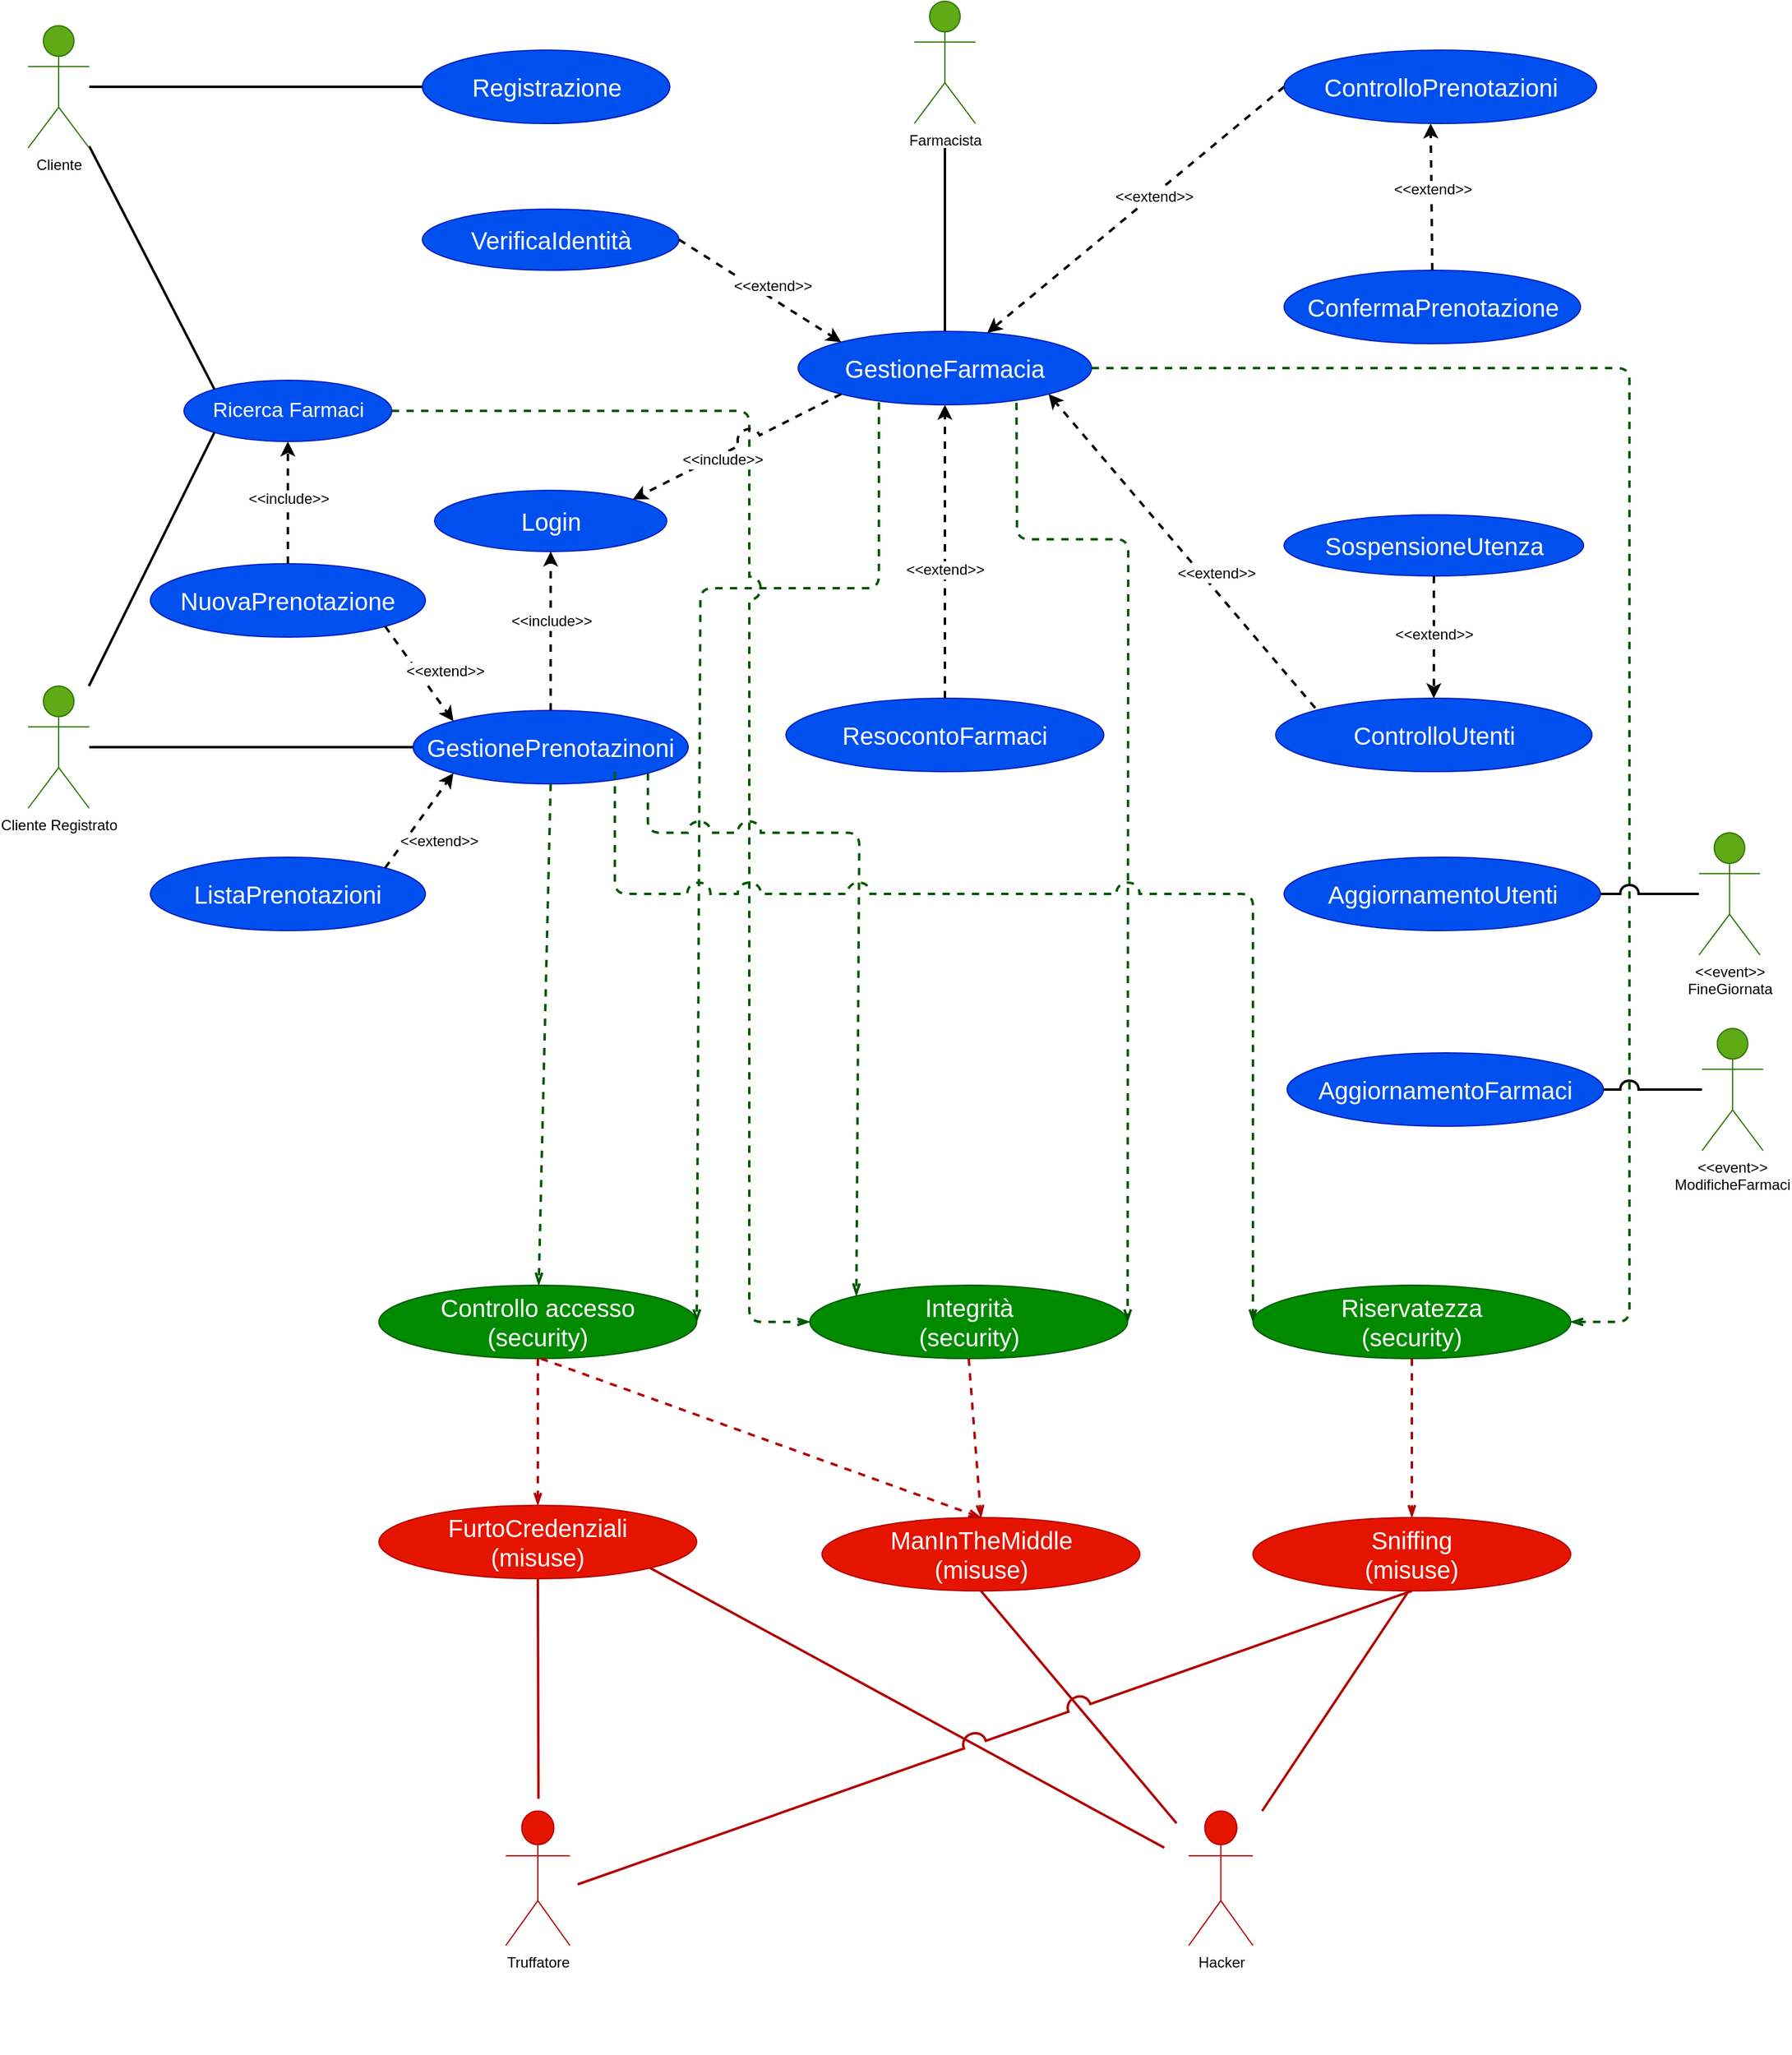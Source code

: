 <mxfile version="14.8.0" type="device"><diagram id="tvK6cBiT5HbZ4G7E3XdF" name="Sicurezza"><mxGraphModel dx="1783" dy="967" grid="1" gridSize="10" guides="1" tooltips="1" connect="1" arrows="1" fold="1" page="1" pageScale="1" pageWidth="827" pageHeight="1169" math="0" shadow="0"><root><mxCell id="-emfXJIrsEHp6i_pkIrM-0"/><mxCell id="-emfXJIrsEHp6i_pkIrM-1" parent="-emfXJIrsEHp6i_pkIrM-0"/><mxCell id="-emfXJIrsEHp6i_pkIrM-2" value="" style="endArrow=openThin;html=1;strokeWidth=2;exitX=0.275;exitY=0.967;exitDx=0;exitDy=0;fillColor=#008a00;strokeColor=#005700;exitPerimeter=0;endFill=0;jumpStyle=arc;jumpSize=17;entryX=1;entryY=0.5;entryDx=0;entryDy=0;dashed=1;" parent="-emfXJIrsEHp6i_pkIrM-1" source="-emfXJIrsEHp6i_pkIrM-6" target="-emfXJIrsEHp6i_pkIrM-37" edge="1"><mxGeometry width="50" height="50" relative="1" as="geometry"><mxPoint x="1044.675" y="887.678" as="sourcePoint"/><mxPoint x="1090" y="1190" as="targetPoint"/><Array as="points"><mxPoint x="1236" y="880"/><mxPoint x="1090" y="880"/></Array></mxGeometry></mxCell><mxCell id="-emfXJIrsEHp6i_pkIrM-3" value="" style="endArrow=openThin;html=1;strokeWidth=2;exitX=1;exitY=0.5;exitDx=0;exitDy=0;fillColor=#008a00;strokeColor=#005700;entryX=0;entryY=0.5;entryDx=0;entryDy=0;endFill=0;dashed=1;jumpStyle=arc;jumpSize=17;" parent="-emfXJIrsEHp6i_pkIrM-1" source="-emfXJIrsEHp6i_pkIrM-14" target="-emfXJIrsEHp6i_pkIrM-39" edge="1"><mxGeometry width="50" height="50" relative="1" as="geometry"><mxPoint x="1276" y="768.02" as="sourcePoint"/><mxPoint x="1099.424" y="1198.787" as="targetPoint"/><Array as="points"><mxPoint x="1130" y="735"/><mxPoint x="1130" y="1210"/><mxPoint x="1130" y="1480"/></Array></mxGeometry></mxCell><mxCell id="-emfXJIrsEHp6i_pkIrM-4" value="" style="endArrow=none;html=1;shadow=0;strokeWidth=2;fontSize=17;fontColor=#000000;exitX=0.5;exitY=0;exitDx=0;exitDy=0;fillColor=#1ba1e2;" parent="-emfXJIrsEHp6i_pkIrM-1" source="-emfXJIrsEHp6i_pkIrM-6" edge="1"><mxGeometry width="50" height="50" relative="1" as="geometry"><mxPoint x="1538.12" y="480" as="sourcePoint"/><mxPoint x="1290" y="520" as="targetPoint"/></mxGeometry></mxCell><mxCell id="-emfXJIrsEHp6i_pkIrM-5" value="&lt;font style=&quot;font-size: 20px&quot;&gt;Registrazione&lt;/font&gt;" style="ellipse;whiteSpace=wrap;html=1;fillColor=#0050ef;strokeColor=#001DBC;labelBackgroundColor=none;fontColor=#ffffff;" parent="-emfXJIrsEHp6i_pkIrM-1" vertex="1"><mxGeometry x="862.5" y="440" width="202.5" height="60" as="geometry"/></mxCell><mxCell id="-emfXJIrsEHp6i_pkIrM-6" value="GestioneFarmacia" style="ellipse;whiteSpace=wrap;html=1;labelBackgroundColor=none;fillColor=#0050ef;strokeColor=#001DBC;fontSize=20;fontColor=#ffffff;" parent="-emfXJIrsEHp6i_pkIrM-1" vertex="1"><mxGeometry x="1170" y="670" width="240" height="60" as="geometry"/></mxCell><mxCell id="-emfXJIrsEHp6i_pkIrM-7" value="GestionePrenotazinoni" style="ellipse;whiteSpace=wrap;html=1;labelBackgroundColor=none;fontSize=20;fillColor=#0050ef;strokeColor=#001DBC;fontColor=#ffffff;" parent="-emfXJIrsEHp6i_pkIrM-1" vertex="1"><mxGeometry x="855" y="980" width="225" height="60" as="geometry"/></mxCell><mxCell id="-emfXJIrsEHp6i_pkIrM-8" value="" style="endArrow=classic;html=1;shadow=0;strokeColor=#000000;strokeWidth=2;fontSize=13;dashed=1;exitX=0.5;exitY=0;exitDx=0;exitDy=0;entryX=0.5;entryY=1;entryDx=0;entryDy=0;" parent="-emfXJIrsEHp6i_pkIrM-1" source="-emfXJIrsEHp6i_pkIrM-7" target="-emfXJIrsEHp6i_pkIrM-10" edge="1"><mxGeometry width="50" height="50" relative="1" as="geometry"><mxPoint x="830" y="955" as="sourcePoint"/><mxPoint x="880" y="905" as="targetPoint"/><Array as="points"/></mxGeometry></mxCell><mxCell id="-emfXJIrsEHp6i_pkIrM-9" value="&amp;lt;&amp;lt;include&amp;gt;&amp;gt;" style="edgeLabel;html=1;align=center;verticalAlign=middle;resizable=0;points=[];fontSize=12;fontColor=#000000;" parent="-emfXJIrsEHp6i_pkIrM-8" vertex="1" connectable="0"><mxGeometry x="0.327" y="-1" relative="1" as="geometry"><mxPoint x="-1" y="13" as="offset"/></mxGeometry></mxCell><mxCell id="-emfXJIrsEHp6i_pkIrM-10" value="&lt;div&gt;Login&lt;/div&gt;" style="ellipse;whiteSpace=wrap;html=1;labelBackgroundColor=none;fontSize=20;fillColor=#0050ef;strokeColor=#001DBC;fontColor=#ffffff;" parent="-emfXJIrsEHp6i_pkIrM-1" vertex="1"><mxGeometry x="872.5" y="800" width="190" height="50" as="geometry"/></mxCell><mxCell id="-emfXJIrsEHp6i_pkIrM-11" value="VerificaIdentità" style="ellipse;whiteSpace=wrap;html=1;labelBackgroundColor=none;fontSize=20;fillColor=#0050ef;strokeColor=#001DBC;fontColor=#ffffff;" parent="-emfXJIrsEHp6i_pkIrM-1" vertex="1"><mxGeometry x="862.5" y="570" width="210" height="50" as="geometry"/></mxCell><mxCell id="-emfXJIrsEHp6i_pkIrM-12" value="" style="endArrow=classic;html=1;shadow=0;dashed=1;strokeColor=#000000;strokeWidth=2;fontSize=12;fontColor=#000000;exitX=1;exitY=0.5;exitDx=0;exitDy=0;entryX=0;entryY=0;entryDx=0;entryDy=0;" parent="-emfXJIrsEHp6i_pkIrM-1" source="-emfXJIrsEHp6i_pkIrM-11" target="-emfXJIrsEHp6i_pkIrM-6" edge="1"><mxGeometry width="50" height="50" relative="1" as="geometry"><mxPoint x="1160" y="685" as="sourcePoint"/><mxPoint x="1220" y="725" as="targetPoint"/></mxGeometry></mxCell><mxCell id="-emfXJIrsEHp6i_pkIrM-13" value="&amp;lt;&amp;lt;extend&amp;gt;&amp;gt;" style="edgeLabel;html=1;align=center;verticalAlign=middle;resizable=0;points=[];fontSize=12;fontColor=#000000;" parent="-emfXJIrsEHp6i_pkIrM-12" vertex="1" connectable="0"><mxGeometry x="-0.245" y="3" relative="1" as="geometry"><mxPoint x="25.1" y="9.15" as="offset"/></mxGeometry></mxCell><mxCell id="-emfXJIrsEHp6i_pkIrM-14" value="Ricerca Farmaci" style="ellipse;whiteSpace=wrap;html=1;labelBackgroundColor=none;fontSize=17;fillColor=#0050ef;strokeColor=#001DBC;fontColor=#ffffff;" parent="-emfXJIrsEHp6i_pkIrM-1" vertex="1"><mxGeometry x="667.5" y="710" width="170" height="50" as="geometry"/></mxCell><mxCell id="-emfXJIrsEHp6i_pkIrM-15" value="" style="endArrow=none;html=1;shadow=0;strokeWidth=2;fontSize=17;fontColor=#000000;entryX=0;entryY=1;entryDx=0;entryDy=0;fillColor=#1ba1e2;" parent="-emfXJIrsEHp6i_pkIrM-1" source="-emfXJIrsEHp6i_pkIrM-63" target="-emfXJIrsEHp6i_pkIrM-14" edge="1"><mxGeometry width="50" height="50" relative="1" as="geometry"><mxPoint x="690" y="1000" as="sourcePoint"/><mxPoint x="730" y="895" as="targetPoint"/></mxGeometry></mxCell><mxCell id="-emfXJIrsEHp6i_pkIrM-16" value="" style="endArrow=none;html=1;shadow=0;strokeWidth=2;fontSize=17;fontColor=#000000;entryX=0;entryY=0.5;entryDx=0;entryDy=0;fillColor=#1ba1e2;" parent="-emfXJIrsEHp6i_pkIrM-1" source="-emfXJIrsEHp6i_pkIrM-63" target="-emfXJIrsEHp6i_pkIrM-7" edge="1"><mxGeometry width="50" height="50" relative="1" as="geometry"><mxPoint x="690" y="1000" as="sourcePoint"/><mxPoint x="770" y="995" as="targetPoint"/></mxGeometry></mxCell><mxCell id="-emfXJIrsEHp6i_pkIrM-17" value="" style="endArrow=none;html=1;shadow=0;strokeWidth=2;fontSize=17;fontColor=#000000;exitX=0;exitY=0;exitDx=0;exitDy=0;fillColor=#1ba1e2;" parent="-emfXJIrsEHp6i_pkIrM-1" source="-emfXJIrsEHp6i_pkIrM-14" target="-emfXJIrsEHp6i_pkIrM-58" edge="1"><mxGeometry width="50" height="50" relative="1" as="geometry"><mxPoint x="730" y="625" as="sourcePoint"/><mxPoint x="680" y="475" as="targetPoint"/></mxGeometry></mxCell><mxCell id="-emfXJIrsEHp6i_pkIrM-18" value="" style="endArrow=none;html=1;shadow=0;strokeWidth=2;fontSize=17;fontColor=#000000;entryX=0;entryY=0.5;entryDx=0;entryDy=0;fillColor=#1ba1e2;" parent="-emfXJIrsEHp6i_pkIrM-1" source="-emfXJIrsEHp6i_pkIrM-58" target="-emfXJIrsEHp6i_pkIrM-5" edge="1"><mxGeometry width="50" height="50" relative="1" as="geometry"><mxPoint x="680" y="475.0" as="sourcePoint"/><mxPoint x="800" y="475" as="targetPoint"/></mxGeometry></mxCell><mxCell id="-emfXJIrsEHp6i_pkIrM-19" value="SospensioneUtenza" style="ellipse;whiteSpace=wrap;html=1;labelBackgroundColor=none;fontSize=20;fillColor=#0050ef;strokeColor=#001DBC;direction=west;fontColor=#ffffff;" parent="-emfXJIrsEHp6i_pkIrM-1" vertex="1"><mxGeometry x="1567.5" y="820" width="245" height="50" as="geometry"/></mxCell><mxCell id="-emfXJIrsEHp6i_pkIrM-21" value="ControlloUtenti" style="ellipse;whiteSpace=wrap;html=1;labelBackgroundColor=none;fontSize=20;fillColor=#0050ef;strokeColor=#001DBC;fontColor=#ffffff;" parent="-emfXJIrsEHp6i_pkIrM-1" vertex="1"><mxGeometry x="1560.62" y="970" width="258.75" height="60" as="geometry"/></mxCell><mxCell id="-emfXJIrsEHp6i_pkIrM-22" value="" style="endArrow=classic;html=1;shadow=0;strokeColor=#000000;strokeWidth=2;fontSize=20;fontColor=#000000;exitX=0.5;exitY=0;exitDx=0;exitDy=0;entryX=0.5;entryY=0;entryDx=0;entryDy=0;dashed=1;" parent="-emfXJIrsEHp6i_pkIrM-1" source="-emfXJIrsEHp6i_pkIrM-19" target="-emfXJIrsEHp6i_pkIrM-21" edge="1"><mxGeometry width="50" height="50" relative="1" as="geometry"><mxPoint x="1355.62" y="780" as="sourcePoint"/><mxPoint x="1405.62" y="730" as="targetPoint"/></mxGeometry></mxCell><mxCell id="-emfXJIrsEHp6i_pkIrM-23" value="&amp;lt;&amp;lt;extend&amp;gt;&amp;gt;" style="edgeLabel;html=1;align=center;verticalAlign=middle;resizable=0;points=[];fontSize=12;fontColor=#000000;" parent="-emfXJIrsEHp6i_pkIrM-22" vertex="1" connectable="0"><mxGeometry x="0.2" y="-1" relative="1" as="geometry"><mxPoint x="1" y="-12.35" as="offset"/></mxGeometry></mxCell><mxCell id="-emfXJIrsEHp6i_pkIrM-24" value="ResocontoFarmaci" style="ellipse;whiteSpace=wrap;html=1;fontSize=20;fillColor=#0050ef;strokeColor=#001DBC;fontColor=#ffffff;" parent="-emfXJIrsEHp6i_pkIrM-1" vertex="1"><mxGeometry x="1160" y="970" width="260" height="60" as="geometry"/></mxCell><mxCell id="-emfXJIrsEHp6i_pkIrM-25" value="" style="endArrow=classic;html=1;dashed=1;fontSize=12;exitX=0;exitY=1;exitDx=0;exitDy=0;entryX=1;entryY=0;entryDx=0;entryDy=0;strokeWidth=2;jumpStyle=arc;jumpSize=17;" parent="-emfXJIrsEHp6i_pkIrM-1" source="-emfXJIrsEHp6i_pkIrM-6" target="-emfXJIrsEHp6i_pkIrM-10" edge="1"><mxGeometry width="50" height="50" relative="1" as="geometry"><mxPoint x="1160" y="775" as="sourcePoint"/><mxPoint x="1210" y="725" as="targetPoint"/></mxGeometry></mxCell><mxCell id="-emfXJIrsEHp6i_pkIrM-26" value="&amp;lt;&amp;lt;include&amp;gt;&amp;gt;" style="edgeLabel;html=1;align=center;verticalAlign=middle;resizable=0;points=[];fontSize=12;" parent="-emfXJIrsEHp6i_pkIrM-25" vertex="1" connectable="0"><mxGeometry x="0.173" y="5" relative="1" as="geometry"><mxPoint y="-1" as="offset"/></mxGeometry></mxCell><mxCell id="-emfXJIrsEHp6i_pkIrM-27" value="" style="endArrow=classic;html=1;shadow=0;strokeColor=#000000;strokeWidth=2;fontSize=12;fontColor=#000000;exitX=0.5;exitY=0;exitDx=0;exitDy=0;entryX=0.5;entryY=1;entryDx=0;entryDy=0;dashed=1;" parent="-emfXJIrsEHp6i_pkIrM-1" source="-emfXJIrsEHp6i_pkIrM-24" target="-emfXJIrsEHp6i_pkIrM-6" edge="1"><mxGeometry width="50" height="50" relative="1" as="geometry"><mxPoint x="1240" y="778.11" as="sourcePoint"/><mxPoint x="1386.897" y="941.897" as="targetPoint"/></mxGeometry></mxCell><mxCell id="-emfXJIrsEHp6i_pkIrM-28" value="&amp;lt;&amp;lt;extend&amp;gt;&amp;gt;" style="edgeLabel;html=1;align=center;verticalAlign=middle;resizable=0;points=[];fontSize=12;fontColor=#000000;" parent="-emfXJIrsEHp6i_pkIrM-27" vertex="1" connectable="0"><mxGeometry x="-0.245" y="3" relative="1" as="geometry"><mxPoint x="3" y="-15.0" as="offset"/></mxGeometry></mxCell><mxCell id="-emfXJIrsEHp6i_pkIrM-29" value="" style="endArrow=classic;html=1;shadow=0;dashed=1;strokeColor=#000000;strokeWidth=2;fontSize=12;fontColor=#000000;exitX=0.125;exitY=0.133;exitDx=0;exitDy=0;entryX=1;entryY=1;entryDx=0;entryDy=0;exitPerimeter=0;" parent="-emfXJIrsEHp6i_pkIrM-1" source="-emfXJIrsEHp6i_pkIrM-21" target="-emfXJIrsEHp6i_pkIrM-6" edge="1"><mxGeometry width="50" height="50" relative="1" as="geometry"><mxPoint x="1470" y="800" as="sourcePoint"/><mxPoint x="1470" y="680" as="targetPoint"/></mxGeometry></mxCell><mxCell id="-emfXJIrsEHp6i_pkIrM-30" value="&amp;lt;&amp;lt;extend&amp;gt;&amp;gt;" style="edgeLabel;html=1;align=center;verticalAlign=middle;resizable=0;points=[];fontSize=12;fontColor=#000000;" parent="-emfXJIrsEHp6i_pkIrM-29" vertex="1" connectable="0"><mxGeometry x="-0.245" y="3" relative="1" as="geometry"><mxPoint x="3" y="-15.0" as="offset"/></mxGeometry></mxCell><mxCell id="-emfXJIrsEHp6i_pkIrM-31" value="ControlloPrenotazioni" style="ellipse;whiteSpace=wrap;html=1;labelBackgroundColor=none;fontSize=20;fillColor=#0050ef;strokeColor=#001DBC;direction=west;fontColor=#ffffff;" parent="-emfXJIrsEHp6i_pkIrM-1" vertex="1"><mxGeometry x="1567.5" y="440" width="255.62" height="60" as="geometry"/></mxCell><mxCell id="-emfXJIrsEHp6i_pkIrM-32" value="" style="endArrow=classic;html=1;shadow=0;strokeColor=#000000;strokeWidth=2;fontSize=13;fontColor=#000000;dashed=1;exitX=1;exitY=0.5;exitDx=0;exitDy=0;" parent="-emfXJIrsEHp6i_pkIrM-1" source="-emfXJIrsEHp6i_pkIrM-31" target="-emfXJIrsEHp6i_pkIrM-6" edge="1"><mxGeometry width="50" height="50" relative="1" as="geometry"><mxPoint x="1556.87" y="584.29" as="sourcePoint"/><mxPoint x="1399.37" y="584.29" as="targetPoint"/></mxGeometry></mxCell><mxCell id="-emfXJIrsEHp6i_pkIrM-33" value="&amp;lt;&amp;lt;extend&amp;gt;&amp;gt;" style="edgeLabel;html=1;align=center;verticalAlign=middle;resizable=0;points=[];fontSize=12;fontColor=#000000;" parent="-emfXJIrsEHp6i_pkIrM-32" vertex="1" connectable="0"><mxGeometry x="-0.312" y="-2" relative="1" as="geometry"><mxPoint x="-22" y="22" as="offset"/></mxGeometry></mxCell><mxCell id="-emfXJIrsEHp6i_pkIrM-34" value="ConfermaPrenotazione" style="ellipse;whiteSpace=wrap;html=1;labelBackgroundColor=none;fontSize=20;fillColor=#0050ef;strokeColor=#001DBC;direction=west;fontColor=#ffffff;" parent="-emfXJIrsEHp6i_pkIrM-1" vertex="1"><mxGeometry x="1567.5" y="620" width="242.5" height="60" as="geometry"/></mxCell><mxCell id="-emfXJIrsEHp6i_pkIrM-35" value="" style="endArrow=classic;html=1;shadow=0;strokeColor=#000000;strokeWidth=2;fontSize=20;fontColor=#000000;entryX=0.531;entryY=0;entryDx=0;entryDy=0;dashed=1;exitX=0.5;exitY=1;exitDx=0;exitDy=0;entryPerimeter=0;" parent="-emfXJIrsEHp6i_pkIrM-1" source="-emfXJIrsEHp6i_pkIrM-34" target="-emfXJIrsEHp6i_pkIrM-31" edge="1"><mxGeometry width="50" height="50" relative="1" as="geometry"><mxPoint x="1681.68" y="550" as="sourcePoint"/><mxPoint x="1681.68" y="490" as="targetPoint"/></mxGeometry></mxCell><mxCell id="-emfXJIrsEHp6i_pkIrM-36" value="&amp;lt;&amp;lt;extend&amp;gt;&amp;gt;" style="edgeLabel;html=1;align=center;verticalAlign=middle;resizable=0;points=[];fontSize=12;fontColor=#000000;" parent="-emfXJIrsEHp6i_pkIrM-35" vertex="1" connectable="0"><mxGeometry x="0.2" y="-1" relative="1" as="geometry"><mxPoint y="6" as="offset"/></mxGeometry></mxCell><mxCell id="-emfXJIrsEHp6i_pkIrM-37" value="Controllo accesso&lt;br&gt;(security)" style="ellipse;whiteSpace=wrap;html=1;fontSize=20;fillColor=#008a00;strokeColor=#005700;fontColor=#ffffff;" parent="-emfXJIrsEHp6i_pkIrM-1" vertex="1"><mxGeometry x="827" y="1450" width="260" height="60" as="geometry"/></mxCell><mxCell id="-emfXJIrsEHp6i_pkIrM-38" value="Riservatezza&lt;br&gt;(security)" style="ellipse;whiteSpace=wrap;html=1;fontSize=20;fillColor=#008a00;strokeColor=#005700;fontColor=#ffffff;" parent="-emfXJIrsEHp6i_pkIrM-1" vertex="1"><mxGeometry x="1542" y="1450" width="260" height="60" as="geometry"/></mxCell><mxCell id="-emfXJIrsEHp6i_pkIrM-39" value="Integrità&lt;br&gt;(security)" style="ellipse;whiteSpace=wrap;html=1;fontSize=20;fillColor=#008a00;strokeColor=#005700;fontColor=#ffffff;" parent="-emfXJIrsEHp6i_pkIrM-1" vertex="1"><mxGeometry x="1179.5" y="1450" width="260" height="60" as="geometry"/></mxCell><mxCell id="-emfXJIrsEHp6i_pkIrM-40" value="" style="endArrow=openThin;html=1;strokeWidth=2;exitX=0.5;exitY=1;exitDx=0;exitDy=0;fillColor=#008a00;strokeColor=#005700;endFill=0;jumpStyle=arc;dashed=1;jumpSize=17;" parent="-emfXJIrsEHp6i_pkIrM-1" source="-emfXJIrsEHp6i_pkIrM-7" target="-emfXJIrsEHp6i_pkIrM-37" edge="1"><mxGeometry width="50" height="50" relative="1" as="geometry"><mxPoint x="1246" y="738.02" as="sourcePoint"/><mxPoint x="1069.424" y="1168.787" as="targetPoint"/></mxGeometry></mxCell><mxCell id="-emfXJIrsEHp6i_pkIrM-41" value="" style="endArrow=openThin;html=1;strokeWidth=2;exitX=1;exitY=0.5;exitDx=0;exitDy=0;fillColor=#008a00;strokeColor=#005700;endFill=0;jumpStyle=arc;dashed=1;jumpSize=17;entryX=1;entryY=0.5;entryDx=0;entryDy=0;" parent="-emfXJIrsEHp6i_pkIrM-1" source="-emfXJIrsEHp6i_pkIrM-6" edge="1" target="-emfXJIrsEHp6i_pkIrM-38"><mxGeometry width="50" height="50" relative="1" as="geometry"><mxPoint x="1340.58" y="719.23" as="sourcePoint"/><mxPoint x="1813" y="1210" as="targetPoint"/><Array as="points"><mxPoint x="1850" y="700"/><mxPoint x="1850" y="1080"/><mxPoint x="1850" y="1480"/></Array></mxGeometry></mxCell><mxCell id="-emfXJIrsEHp6i_pkIrM-42" value="" style="endArrow=openThin;html=1;strokeWidth=2;fillColor=#008a00;strokeColor=#005700;entryX=1;entryY=0.5;entryDx=0;entryDy=0;endFill=0;jumpStyle=arc;dashed=1;jumpSize=17;exitX=0.744;exitY=0.972;exitDx=0;exitDy=0;exitPerimeter=0;" parent="-emfXJIrsEHp6i_pkIrM-1" source="-emfXJIrsEHp6i_pkIrM-6" target="-emfXJIrsEHp6i_pkIrM-39" edge="1"><mxGeometry width="50" height="50" relative="1" as="geometry"><mxPoint x="1340" y="840" as="sourcePoint"/><mxPoint x="1390.924" y="1160.767" as="targetPoint"/><Array as="points"><mxPoint x="1349" y="840"/><mxPoint x="1440" y="840"/></Array></mxGeometry></mxCell><mxCell id="-emfXJIrsEHp6i_pkIrM-43" value="Sniffing&lt;br&gt;(misuse)" style="ellipse;whiteSpace=wrap;html=1;fontSize=20;fillColor=#e51400;strokeColor=#B20000;fontColor=#ffffff;" parent="-emfXJIrsEHp6i_pkIrM-1" vertex="1"><mxGeometry x="1542" y="1640" width="260" height="60" as="geometry"/></mxCell><mxCell id="-emfXJIrsEHp6i_pkIrM-44" value="ManInTheMiddle&lt;br&gt;(misuse)" style="ellipse;whiteSpace=wrap;html=1;fontSize=20;fillColor=#e51400;strokeColor=#B20000;fontColor=#ffffff;" parent="-emfXJIrsEHp6i_pkIrM-1" vertex="1"><mxGeometry x="1189.5" y="1640" width="260" height="60" as="geometry"/></mxCell><mxCell id="-emfXJIrsEHp6i_pkIrM-45" value="FurtoCredenziali&lt;br&gt;(misuse)" style="ellipse;whiteSpace=wrap;html=1;fontSize=20;fillColor=#e51400;strokeColor=#B20000;fontColor=#ffffff;" parent="-emfXJIrsEHp6i_pkIrM-1" vertex="1"><mxGeometry x="827" y="1630" width="260" height="60" as="geometry"/></mxCell><mxCell id="-emfXJIrsEHp6i_pkIrM-46" value="" style="endArrow=openThin;html=1;strokeWidth=2;exitX=0.5;exitY=1;exitDx=0;exitDy=0;fillColor=#e51400;strokeColor=#B20000;entryX=0.5;entryY=0;entryDx=0;entryDy=0;endFill=0;jumpStyle=arc;dashed=1;jumpSize=17;" parent="-emfXJIrsEHp6i_pkIrM-1" source="-emfXJIrsEHp6i_pkIrM-38" target="-emfXJIrsEHp6i_pkIrM-43" edge="1"><mxGeometry width="50" height="50" relative="1" as="geometry"><mxPoint x="988.292" y="1522.47" as="sourcePoint"/><mxPoint x="1159.496" y="1689.997" as="targetPoint"/></mxGeometry></mxCell><mxCell id="-emfXJIrsEHp6i_pkIrM-47" value="" style="endArrow=none;html=1;strokeWidth=2;exitX=0.5;exitY=1;exitDx=0;exitDy=0;fillColor=#e51400;strokeColor=#B20000;endFill=0;" parent="-emfXJIrsEHp6i_pkIrM-1" source="-emfXJIrsEHp6i_pkIrM-45" edge="1"><mxGeometry width="50" height="50" relative="1" as="geometry"><mxPoint x="759.502" y="1700.0" as="sourcePoint"/><mxPoint x="957.5" y="1870" as="targetPoint"/></mxGeometry></mxCell><mxCell id="-emfXJIrsEHp6i_pkIrM-48" value="" style="endArrow=none;html=1;strokeWidth=2;exitX=1;exitY=1;exitDx=0;exitDy=0;fillColor=#e51400;strokeColor=#B20000;endFill=0;jumpStyle=arc;jumpSize=11;" parent="-emfXJIrsEHp6i_pkIrM-1" source="-emfXJIrsEHp6i_pkIrM-45" edge="1"><mxGeometry width="50" height="50" relative="1" as="geometry"><mxPoint x="1109.5" y="1700" as="sourcePoint"/><mxPoint x="1469.5" y="1910" as="targetPoint"/></mxGeometry></mxCell><mxCell id="-emfXJIrsEHp6i_pkIrM-49" value="" style="endArrow=openThin;html=1;strokeWidth=2;exitX=0.5;exitY=1;exitDx=0;exitDy=0;fillColor=#e51400;strokeColor=#B20000;entryX=0.5;entryY=0;entryDx=0;entryDy=0;endFill=0;jumpStyle=arc;dashed=1;jumpSize=17;" parent="-emfXJIrsEHp6i_pkIrM-1" source="-emfXJIrsEHp6i_pkIrM-37" target="-emfXJIrsEHp6i_pkIrM-45" edge="1"><mxGeometry width="50" height="50" relative="1" as="geometry"><mxPoint x="949.5" y="1510" as="sourcePoint"/><mxPoint x="1319.5" y="1640" as="targetPoint"/></mxGeometry></mxCell><mxCell id="-emfXJIrsEHp6i_pkIrM-50" value="" style="endArrow=openThin;html=1;strokeWidth=2;fillColor=#e51400;strokeColor=#B20000;entryX=0.5;entryY=0;entryDx=0;entryDy=0;endFill=0;jumpStyle=arc;dashed=1;jumpSize=17;" parent="-emfXJIrsEHp6i_pkIrM-1" target="-emfXJIrsEHp6i_pkIrM-44" edge="1"><mxGeometry width="50" height="50" relative="1" as="geometry"><mxPoint x="959.5" y="1510" as="sourcePoint"/><mxPoint x="1330.5" y="1640" as="targetPoint"/></mxGeometry></mxCell><mxCell id="-emfXJIrsEHp6i_pkIrM-51" value="" style="endArrow=none;html=1;strokeWidth=2;fillColor=#e51400;strokeColor=#B20000;endFill=0;exitX=0.5;exitY=1;exitDx=0;exitDy=0;jumpStyle=arc;" parent="-emfXJIrsEHp6i_pkIrM-1" source="-emfXJIrsEHp6i_pkIrM-44" edge="1"><mxGeometry width="50" height="50" relative="1" as="geometry"><mxPoint x="1289.5" y="1740" as="sourcePoint"/><mxPoint x="1479.5" y="1890" as="targetPoint"/></mxGeometry></mxCell><mxCell id="-emfXJIrsEHp6i_pkIrM-52" value="" style="endArrow=none;html=1;strokeWidth=2;exitX=0.5;exitY=1;exitDx=0;exitDy=0;fillColor=#e51400;strokeColor=#B20000;endFill=0;jumpStyle=arc;jumpSize=17;" parent="-emfXJIrsEHp6i_pkIrM-1" source="-emfXJIrsEHp6i_pkIrM-43" edge="1"><mxGeometry width="50" height="50" relative="1" as="geometry"><mxPoint x="1058.924" y="1691.213" as="sourcePoint"/><mxPoint x="989.5" y="1940" as="targetPoint"/></mxGeometry></mxCell><mxCell id="-emfXJIrsEHp6i_pkIrM-53" value="" style="endArrow=openThin;html=1;strokeWidth=2;fillColor=#e51400;strokeColor=#B20000;endFill=0;exitX=0.5;exitY=1;exitDx=0;exitDy=0;jumpStyle=arc;dashed=1;jumpSize=17;" parent="-emfXJIrsEHp6i_pkIrM-1" source="-emfXJIrsEHp6i_pkIrM-39" edge="1"><mxGeometry width="50" height="50" relative="1" as="geometry"><mxPoint x="1339.5" y="1530" as="sourcePoint"/><mxPoint x="1319.5" y="1640" as="targetPoint"/></mxGeometry></mxCell><mxCell id="-emfXJIrsEHp6i_pkIrM-54" value="Truffatore" style="shape=umlActor;verticalLabelPosition=bottom;verticalAlign=top;html=1;outlineConnect=0;labelBackgroundColor=none;fillColor=#e51400;strokeColor=#B20000;" parent="-emfXJIrsEHp6i_pkIrM-1" vertex="1"><mxGeometry x="930.75" y="1880" width="52.5" height="110" as="geometry"/></mxCell><mxCell id="-emfXJIrsEHp6i_pkIrM-55" style="edgeStyle=orthogonalEdgeStyle;rounded=0;orthogonalLoop=1;jettySize=auto;html=1;exitX=0.5;exitY=1;exitDx=0;exitDy=0;" parent="-emfXJIrsEHp6i_pkIrM-1" edge="1"><mxGeometry relative="1" as="geometry"><mxPoint x="966.5" y="2070" as="sourcePoint"/><mxPoint x="966.5" y="2070" as="targetPoint"/></mxGeometry></mxCell><mxCell id="-emfXJIrsEHp6i_pkIrM-56" value="&lt;div&gt;Hacker&lt;/div&gt;" style="shape=umlActor;verticalLabelPosition=bottom;verticalAlign=top;html=1;outlineConnect=0;labelBackgroundColor=none;fillColor=#e51400;strokeColor=#B20000;" parent="-emfXJIrsEHp6i_pkIrM-1" vertex="1"><mxGeometry x="1489.5" y="1880" width="52.5" height="110" as="geometry"/></mxCell><mxCell id="-emfXJIrsEHp6i_pkIrM-57" value="" style="endArrow=none;html=1;strokeWidth=2;fillColor=#e51400;strokeColor=#B20000;endFill=0;" parent="-emfXJIrsEHp6i_pkIrM-1" edge="1"><mxGeometry width="50" height="50" relative="1" as="geometry"><mxPoint x="1669.5" y="1700" as="sourcePoint"/><mxPoint x="1549.5" y="1880" as="targetPoint"/></mxGeometry></mxCell><mxCell id="-emfXJIrsEHp6i_pkIrM-58" value="&lt;div&gt;Cliente&lt;/div&gt;" style="shape=umlActor;verticalLabelPosition=bottom;verticalAlign=top;html=1;outlineConnect=0;labelBackgroundColor=none;fontSize=12;fillColor=#60a917;strokeColor=#2D7600;" parent="-emfXJIrsEHp6i_pkIrM-1" vertex="1"><mxGeometry x="540" y="420" width="50" height="100" as="geometry"/></mxCell><mxCell id="-emfXJIrsEHp6i_pkIrM-59" value="" style="endArrow=openThin;html=1;strokeWidth=2;exitX=1;exitY=1;exitDx=0;exitDy=0;fillColor=#008a00;strokeColor=#005700;entryX=0;entryY=0;entryDx=0;entryDy=0;endFill=0;jumpStyle=arc;dashed=1;jumpSize=17;" parent="-emfXJIrsEHp6i_pkIrM-1" source="-emfXJIrsEHp6i_pkIrM-7" target="-emfXJIrsEHp6i_pkIrM-39" edge="1"><mxGeometry width="50" height="50" relative="1" as="geometry"><mxPoint x="1266" y="758.02" as="sourcePoint"/><mxPoint x="1089.424" y="1188.787" as="targetPoint"/><Array as="points"><mxPoint x="1047" y="1080"/><mxPoint x="1220" y="1080"/></Array></mxGeometry></mxCell><mxCell id="-emfXJIrsEHp6i_pkIrM-60" value="" style="endArrow=openThin;html=1;strokeWidth=2;fillColor=#008a00;strokeColor=#005700;entryX=0;entryY=0.5;entryDx=0;entryDy=0;endFill=0;jumpStyle=arc;dashed=1;jumpSize=17;shadow=0;sketch=0;rounded=1;" parent="-emfXJIrsEHp6i_pkIrM-1" target="-emfXJIrsEHp6i_pkIrM-38" edge="1"><mxGeometry width="50" height="50" relative="1" as="geometry"><mxPoint x="1020" y="1030" as="sourcePoint"/><mxPoint x="1109.424" y="1208.787" as="targetPoint"/><Array as="points"><mxPoint x="1020" y="1130"/><mxPoint x="1542" y="1130"/></Array></mxGeometry></mxCell><mxCell id="-emfXJIrsEHp6i_pkIrM-62" value="&lt;div&gt;Farmacista&lt;/div&gt;&lt;div&gt;&lt;br&gt;&lt;/div&gt;" style="shape=umlActor;verticalLabelPosition=bottom;verticalAlign=top;html=1;outlineConnect=0;labelBackgroundColor=none;fontSize=12;fillColor=#60a917;strokeColor=#2D7600;" parent="-emfXJIrsEHp6i_pkIrM-1" vertex="1"><mxGeometry x="1265" y="400" width="50" height="100" as="geometry"/></mxCell><mxCell id="-emfXJIrsEHp6i_pkIrM-63" value="&lt;div&gt;Cliente Registrato&lt;/div&gt;" style="shape=umlActor;verticalLabelPosition=bottom;verticalAlign=top;html=1;outlineConnect=0;labelBackgroundColor=none;fontSize=12;fillColor=#60a917;strokeColor=#2D7600;" parent="-emfXJIrsEHp6i_pkIrM-1" vertex="1"><mxGeometry x="540" y="960" width="50" height="100" as="geometry"/></mxCell><mxCell id="-emfXJIrsEHp6i_pkIrM-64" value="ListaPrenotazioni" style="ellipse;whiteSpace=wrap;html=1;labelBackgroundColor=none;fontSize=20;fillColor=#0050ef;strokeColor=#001DBC;fontColor=#ffffff;" parent="-emfXJIrsEHp6i_pkIrM-1" vertex="1"><mxGeometry x="640" y="1100" width="225" height="60" as="geometry"/></mxCell><mxCell id="-emfXJIrsEHp6i_pkIrM-65" value="NuovaPrenotazione" style="ellipse;whiteSpace=wrap;html=1;labelBackgroundColor=none;fontSize=20;fillColor=#0050ef;strokeColor=#001DBC;fontColor=#ffffff;" parent="-emfXJIrsEHp6i_pkIrM-1" vertex="1"><mxGeometry x="640" y="860" width="225" height="60" as="geometry"/></mxCell><mxCell id="-emfXJIrsEHp6i_pkIrM-66" value="" style="endArrow=classic;html=1;shadow=0;dashed=1;strokeColor=#000000;strokeWidth=2;fontSize=12;fontColor=#000000;exitX=1;exitY=1;exitDx=0;exitDy=0;entryX=0;entryY=0;entryDx=0;entryDy=0;" parent="-emfXJIrsEHp6i_pkIrM-1" source="-emfXJIrsEHp6i_pkIrM-65" target="-emfXJIrsEHp6i_pkIrM-7" edge="1"><mxGeometry width="50" height="50" relative="1" as="geometry"><mxPoint x="739.85" y="958.11" as="sourcePoint"/><mxPoint x="872.497" y="1041.897" as="targetPoint"/></mxGeometry></mxCell><mxCell id="-emfXJIrsEHp6i_pkIrM-67" value="&amp;lt;&amp;lt;extend&amp;gt;&amp;gt;" style="edgeLabel;html=1;align=center;verticalAlign=middle;resizable=0;points=[];fontSize=12;fontColor=#000000;" parent="-emfXJIrsEHp6i_pkIrM-66" vertex="1" connectable="0"><mxGeometry x="-0.245" y="3" relative="1" as="geometry"><mxPoint x="25.1" y="9.15" as="offset"/></mxGeometry></mxCell><mxCell id="-emfXJIrsEHp6i_pkIrM-68" value="" style="endArrow=classic;html=1;shadow=0;dashed=1;strokeColor=#000000;strokeWidth=2;fontSize=12;fontColor=#000000;exitX=1;exitY=0;exitDx=0;exitDy=0;entryX=0;entryY=1;entryDx=0;entryDy=0;" parent="-emfXJIrsEHp6i_pkIrM-1" source="-emfXJIrsEHp6i_pkIrM-64" target="-emfXJIrsEHp6i_pkIrM-7" edge="1"><mxGeometry width="50" height="50" relative="1" as="geometry"><mxPoint x="704.85" y="980" as="sourcePoint"/><mxPoint x="837.497" y="1063.787" as="targetPoint"/></mxGeometry></mxCell><mxCell id="-emfXJIrsEHp6i_pkIrM-69" value="&amp;lt;&amp;lt;extend&amp;gt;&amp;gt;" style="edgeLabel;html=1;align=center;verticalAlign=middle;resizable=0;points=[];fontSize=12;fontColor=#000000;" parent="-emfXJIrsEHp6i_pkIrM-68" vertex="1" connectable="0"><mxGeometry x="-0.245" y="3" relative="1" as="geometry"><mxPoint x="25.1" y="9.15" as="offset"/></mxGeometry></mxCell><mxCell id="D2BzFCEfA7IyISI80Iu8-0" value="" style="endArrow=classic;html=1;shadow=0;strokeColor=#000000;strokeWidth=2;fontSize=13;dashed=1;exitX=0.5;exitY=0;exitDx=0;exitDy=0;entryX=0.5;entryY=1;entryDx=0;entryDy=0;" parent="-emfXJIrsEHp6i_pkIrM-1" source="-emfXJIrsEHp6i_pkIrM-65" target="-emfXJIrsEHp6i_pkIrM-14" edge="1"><mxGeometry width="50" height="50" relative="1" as="geometry"><mxPoint x="740" y="900" as="sourcePoint"/><mxPoint x="760" y="760" as="targetPoint"/><Array as="points"/></mxGeometry></mxCell><mxCell id="D2BzFCEfA7IyISI80Iu8-1" value="&amp;lt;&amp;lt;include&amp;gt;&amp;gt;" style="edgeLabel;html=1;align=center;verticalAlign=middle;resizable=0;points=[];fontSize=12;fontColor=#000000;" parent="D2BzFCEfA7IyISI80Iu8-0" vertex="1" connectable="0"><mxGeometry x="0.327" y="-1" relative="1" as="geometry"><mxPoint x="-1" y="13" as="offset"/></mxGeometry></mxCell><mxCell id="fiS7aKom3gxmbyCqnSlU-3" value="&lt;div&gt;&amp;lt;&amp;lt;event&amp;gt;&amp;gt;&lt;/div&gt;&lt;div&gt;FineGiornata&lt;br&gt;&lt;/div&gt;" style="shape=umlActor;verticalLabelPosition=bottom;verticalAlign=top;html=1;outlineConnect=0;labelBackgroundColor=none;fontSize=12;fillColor=#60a917;strokeColor=#2D7600;" vertex="1" parent="-emfXJIrsEHp6i_pkIrM-1"><mxGeometry x="1906.88" y="1080" width="50" height="100" as="geometry"/></mxCell><mxCell id="fiS7aKom3gxmbyCqnSlU-4" value="AggiornamentoUtenti" style="ellipse;whiteSpace=wrap;html=1;labelBackgroundColor=none;fontSize=20;fillColor=#0050ef;strokeColor=#001DBC;fontColor=#ffffff;" vertex="1" parent="-emfXJIrsEHp6i_pkIrM-1"><mxGeometry x="1567.5" y="1100" width="258.75" height="60" as="geometry"/></mxCell><mxCell id="fiS7aKom3gxmbyCqnSlU-5" value="" style="endArrow=none;html=1;shadow=0;strokeWidth=2;fontSize=20;fontColor=#000000;fillColor=#1ba1e2;jumpStyle=arc;jumpSize=13;" edge="1" parent="-emfXJIrsEHp6i_pkIrM-1" source="fiS7aKom3gxmbyCqnSlU-4" target="fiS7aKom3gxmbyCqnSlU-3"><mxGeometry width="50" height="50" relative="1" as="geometry"><mxPoint x="1766.88" y="1130" as="sourcePoint"/><mxPoint x="1816.88" y="1130" as="targetPoint"/><Array as="points"/></mxGeometry></mxCell><mxCell id="fiS7aKom3gxmbyCqnSlU-6" value="&lt;div&gt;&amp;lt;&amp;lt;event&amp;gt;&amp;gt;&lt;/div&gt;&lt;div&gt;ModificheFarmaci&lt;/div&gt;" style="shape=umlActor;verticalLabelPosition=bottom;verticalAlign=top;html=1;outlineConnect=0;labelBackgroundColor=none;fontSize=12;fillColor=#60a917;strokeColor=#2D7600;" vertex="1" parent="-emfXJIrsEHp6i_pkIrM-1"><mxGeometry x="1909.38" y="1240" width="50" height="100" as="geometry"/></mxCell><mxCell id="fiS7aKom3gxmbyCqnSlU-7" value="AggiornamentoFarmaci" style="ellipse;whiteSpace=wrap;html=1;labelBackgroundColor=none;fontSize=20;fillColor=#0050ef;strokeColor=#001DBC;fontColor=#ffffff;" vertex="1" parent="-emfXJIrsEHp6i_pkIrM-1"><mxGeometry x="1570" y="1260" width="258.75" height="60" as="geometry"/></mxCell><mxCell id="fiS7aKom3gxmbyCqnSlU-8" value="" style="endArrow=none;html=1;shadow=0;strokeWidth=2;fontSize=20;fontColor=#000000;fillColor=#1ba1e2;jumpStyle=arc;jumpSize=13;" edge="1" parent="-emfXJIrsEHp6i_pkIrM-1" source="fiS7aKom3gxmbyCqnSlU-7" target="fiS7aKom3gxmbyCqnSlU-6"><mxGeometry width="50" height="50" relative="1" as="geometry"><mxPoint x="1769.38" y="1290" as="sourcePoint"/><mxPoint x="1819.38" y="1290" as="targetPoint"/><Array as="points"/></mxGeometry></mxCell></root></mxGraphModel></diagram></mxfile>